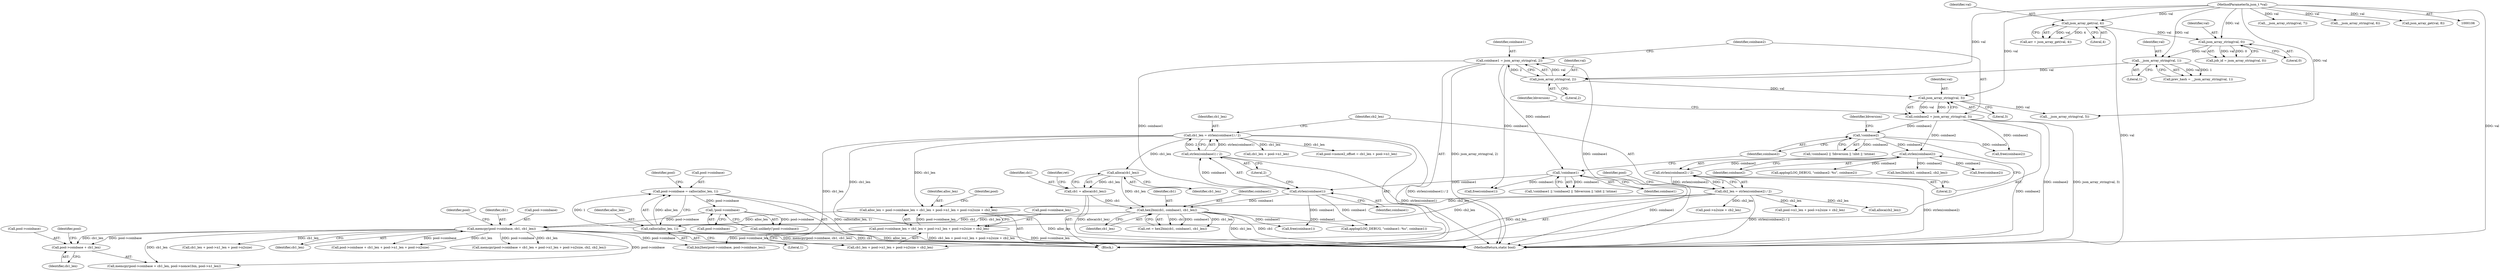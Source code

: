 digraph "0_cgminer_e1c5050734123973b99d181c45e74b2cbb00272e_1@pointer" {
"1000572" [label="(Call,pool->coinbase + cb1_len)"];
"1000565" [label="(Call,memcpy(pool->coinbase, cb1, cb1_len))"];
"1000558" [label="(Call,!pool->coinbase)"];
"1000549" [label="(Call,pool->coinbase = calloc(alloc_len, 1))"];
"1000553" [label="(Call,calloc(alloc_len, 1))"];
"1000295" [label="(Call,alloc_len = pool->coinbase_len = cb1_len + pool->n1_len + pool->n2size + cb2_len)"];
"1000297" [label="(Call,pool->coinbase_len = cb1_len + pool->n1_len + pool->n2size + cb2_len)"];
"1000255" [label="(Call,cb1_len = strlen(coinbase1) / 2)"];
"1000257" [label="(Call,strlen(coinbase1) / 2)"];
"1000258" [label="(Call,strlen(coinbase1))"];
"1000203" [label="(Call,!coinbase1)"];
"1000164" [label="(Call,coinbase1 = json_array_string(val, 2))"];
"1000166" [label="(Call,json_array_string(val, 2))"];
"1000161" [label="(Call,__json_array_string(val, 1))"];
"1000156" [label="(Call,json_array_string(val, 0))"];
"1000139" [label="(Call,json_array_get(val, 4))"];
"1000108" [label="(MethodParameterIn,json_t *val)"];
"1000261" [label="(Call,cb2_len = strlen(coinbase2) / 2)"];
"1000263" [label="(Call,strlen(coinbase2) / 2)"];
"1000264" [label="(Call,strlen(coinbase2))"];
"1000206" [label="(Call,!coinbase2)"];
"1000169" [label="(Call,coinbase2 = json_array_string(val, 3))"];
"1000171" [label="(Call,json_array_string(val, 3))"];
"1000510" [label="(Call,hex2bin(cb1, coinbase1, cb1_len))"];
"1000504" [label="(Call,cb1 = alloca(cb1_len))"];
"1000506" [label="(Call,alloca(cb1_len))"];
"1000572" [label="(Call,pool->coinbase + cb1_len)"];
"1000509" [label="(Identifier,ret)"];
"1000258" [label="(Call,strlen(coinbase1))"];
"1000314" [label="(Identifier,pool)"];
"1000186" [label="(Call,__json_array_string(val, 7))"];
"1000257" [label="(Call,strlen(coinbase1) / 2)"];
"1000137" [label="(Call,arr = json_array_get(val, 4))"];
"1000301" [label="(Call,cb1_len + pool->n1_len + pool->n2size + cb2_len)"];
"1000141" [label="(Literal,4)"];
"1000505" [label="(Identifier,cb1)"];
"1000181" [label="(Call,__json_array_string(val, 6))"];
"1000210" [label="(Identifier,bbversion)"];
"1000156" [label="(Call,json_array_string(val, 0))"];
"1000511" [label="(Identifier,cb1)"];
"1000573" [label="(Call,pool->coinbase)"];
"1000162" [label="(Identifier,val)"];
"1000265" [label="(Identifier,coinbase2)"];
"1000578" [label="(Identifier,pool)"];
"1000154" [label="(Call,job_id = json_array_string(val, 0))"];
"1000571" [label="(Call,memcpy(pool->coinbase + cb1_len, pool->nonce1bin, pool->n1_len))"];
"1000176" [label="(Call,__json_array_string(val, 5))"];
"1000510" [label="(Call,hex2bin(cb1, coinbase1, cb1_len))"];
"1000170" [label="(Identifier,coinbase2)"];
"1000227" [label="(Call,free(coinbase2))"];
"1000685" [label="(MethodReturn,static bool)"];
"1000512" [label="(Identifier,coinbase1)"];
"1000297" [label="(Call,pool->coinbase_len = cb1_len + pool->n1_len + pool->n2size + cb2_len)"];
"1000256" [label="(Identifier,cb1_len)"];
"1000167" [label="(Identifier,val)"];
"1000513" [label="(Identifier,cb1_len)"];
"1000206" [label="(Call,!coinbase2)"];
"1000205" [label="(Call,!coinbase2 || !bbversion || !nbit || !ntime)"];
"1000109" [label="(Block,)"];
"1000171" [label="(Call,json_array_string(val, 3))"];
"1000605" [label="(Call,bin2hex(pool->coinbase, pool->coinbase_len))"];
"1000161" [label="(Call,__json_array_string(val, 1))"];
"1000164" [label="(Call,coinbase1 = json_array_string(val, 2))"];
"1000169" [label="(Call,coinbase2 = json_array_string(val, 3))"];
"1000264" [label="(Call,strlen(coinbase2))"];
"1000557" [label="(Call,unlikely(!pool->coinbase))"];
"1000588" [label="(Call,cb1_len + pool->n1_len + pool->n2size)"];
"1000168" [label="(Literal,2)"];
"1000263" [label="(Call,strlen(coinbase2) / 2)"];
"1000642" [label="(Call,applog(LOG_DEBUG, \"coinbase2: %s\", coinbase2))"];
"1000192" [label="(Call,json_array_get(val, 8))"];
"1000260" [label="(Literal,2)"];
"1000558" [label="(Call,!pool->coinbase)"];
"1000296" [label="(Identifier,alloc_len)"];
"1000175" [label="(Identifier,bbversion)"];
"1000157" [label="(Identifier,val)"];
"1000553" [label="(Call,calloc(alloc_len, 1))"];
"1000303" [label="(Call,pool->n1_len + pool->n2size + cb2_len)"];
"1000204" [label="(Identifier,coinbase1)"];
"1000529" [label="(Call,hex2bin(cb2, coinbase2, cb2_len))"];
"1000574" [label="(Identifier,pool)"];
"1000108" [label="(MethodParameterIn,json_t *val)"];
"1000554" [label="(Identifier,alloc_len)"];
"1000560" [label="(Identifier,pool)"];
"1000549" [label="(Call,pool->coinbase = calloc(alloc_len, 1))"];
"1000665" [label="(Call,free(coinbase1))"];
"1000269" [label="(Identifier,pool)"];
"1000507" [label="(Identifier,cb1_len)"];
"1000525" [label="(Call,alloca(cb2_len))"];
"1000259" [label="(Identifier,coinbase1)"];
"1000158" [label="(Literal,0)"];
"1000262" [label="(Identifier,cb2_len)"];
"1000569" [label="(Identifier,cb1)"];
"1000667" [label="(Call,free(coinbase2))"];
"1000139" [label="(Call,json_array_get(val, 4))"];
"1000166" [label="(Call,json_array_string(val, 2))"];
"1000307" [label="(Call,pool->n2size + cb2_len)"];
"1000559" [label="(Call,pool->coinbase)"];
"1000316" [label="(Call,cb1_len + pool->n1_len)"];
"1000570" [label="(Identifier,cb1_len)"];
"1000576" [label="(Identifier,cb1_len)"];
"1000584" [label="(Call,pool->coinbase + cb1_len + pool->n1_len + pool->n2size)"];
"1000223" [label="(Call,free(coinbase1))"];
"1000565" [label="(Call,memcpy(pool->coinbase, cb1, cb1_len))"];
"1000295" [label="(Call,alloc_len = pool->coinbase_len = cb1_len + pool->n1_len + pool->n2size + cb2_len)"];
"1000140" [label="(Identifier,val)"];
"1000165" [label="(Identifier,coinbase1)"];
"1000504" [label="(Call,cb1 = alloca(cb1_len))"];
"1000203" [label="(Call,!coinbase1)"];
"1000298" [label="(Call,pool->coinbase_len)"];
"1000312" [label="(Call,pool->nonce2_offset = cb1_len + pool->n1_len)"];
"1000266" [label="(Literal,2)"];
"1000638" [label="(Call,applog(LOG_DEBUG, \"coinbase1: %s\", coinbase1))"];
"1000207" [label="(Identifier,coinbase2)"];
"1000159" [label="(Call,prev_hash = __json_array_string(val, 1))"];
"1000508" [label="(Call,ret = hex2bin(cb1, coinbase1, cb1_len))"];
"1000506" [label="(Call,alloca(cb1_len))"];
"1000255" [label="(Call,cb1_len = strlen(coinbase1) / 2)"];
"1000163" [label="(Literal,1)"];
"1000202" [label="(Call,!coinbase1 || !coinbase2 || !bbversion || !nbit || !ntime)"];
"1000550" [label="(Call,pool->coinbase)"];
"1000261" [label="(Call,cb2_len = strlen(coinbase2) / 2)"];
"1000173" [label="(Literal,3)"];
"1000566" [label="(Call,pool->coinbase)"];
"1000172" [label="(Identifier,val)"];
"1000583" [label="(Call,memcpy(pool->coinbase + cb1_len + pool->n1_len + pool->n2size, cb2, cb2_len))"];
"1000555" [label="(Literal,1)"];
"1000572" -> "1000571"  [label="AST: "];
"1000572" -> "1000576"  [label="CFG: "];
"1000573" -> "1000572"  [label="AST: "];
"1000576" -> "1000572"  [label="AST: "];
"1000578" -> "1000572"  [label="CFG: "];
"1000565" -> "1000572"  [label="DDG: pool->coinbase"];
"1000565" -> "1000572"  [label="DDG: cb1_len"];
"1000565" -> "1000109"  [label="AST: "];
"1000565" -> "1000570"  [label="CFG: "];
"1000566" -> "1000565"  [label="AST: "];
"1000569" -> "1000565"  [label="AST: "];
"1000570" -> "1000565"  [label="AST: "];
"1000574" -> "1000565"  [label="CFG: "];
"1000565" -> "1000685"  [label="DDG: cb1"];
"1000565" -> "1000685"  [label="DDG: memcpy(pool->coinbase, cb1, cb1_len)"];
"1000558" -> "1000565"  [label="DDG: pool->coinbase"];
"1000510" -> "1000565"  [label="DDG: cb1"];
"1000510" -> "1000565"  [label="DDG: cb1_len"];
"1000565" -> "1000571"  [label="DDG: pool->coinbase"];
"1000565" -> "1000571"  [label="DDG: cb1_len"];
"1000565" -> "1000583"  [label="DDG: pool->coinbase"];
"1000565" -> "1000583"  [label="DDG: cb1_len"];
"1000565" -> "1000584"  [label="DDG: pool->coinbase"];
"1000565" -> "1000584"  [label="DDG: cb1_len"];
"1000565" -> "1000588"  [label="DDG: cb1_len"];
"1000565" -> "1000605"  [label="DDG: pool->coinbase"];
"1000558" -> "1000557"  [label="AST: "];
"1000558" -> "1000559"  [label="CFG: "];
"1000559" -> "1000558"  [label="AST: "];
"1000557" -> "1000558"  [label="CFG: "];
"1000558" -> "1000557"  [label="DDG: pool->coinbase"];
"1000549" -> "1000558"  [label="DDG: pool->coinbase"];
"1000549" -> "1000109"  [label="AST: "];
"1000549" -> "1000553"  [label="CFG: "];
"1000550" -> "1000549"  [label="AST: "];
"1000553" -> "1000549"  [label="AST: "];
"1000560" -> "1000549"  [label="CFG: "];
"1000549" -> "1000685"  [label="DDG: calloc(alloc_len, 1)"];
"1000553" -> "1000549"  [label="DDG: alloc_len"];
"1000553" -> "1000549"  [label="DDG: 1"];
"1000553" -> "1000555"  [label="CFG: "];
"1000554" -> "1000553"  [label="AST: "];
"1000555" -> "1000553"  [label="AST: "];
"1000553" -> "1000685"  [label="DDG: alloc_len"];
"1000295" -> "1000553"  [label="DDG: alloc_len"];
"1000295" -> "1000109"  [label="AST: "];
"1000295" -> "1000297"  [label="CFG: "];
"1000296" -> "1000295"  [label="AST: "];
"1000297" -> "1000295"  [label="AST: "];
"1000314" -> "1000295"  [label="CFG: "];
"1000295" -> "1000685"  [label="DDG: alloc_len"];
"1000297" -> "1000295"  [label="DDG: pool->coinbase_len"];
"1000255" -> "1000295"  [label="DDG: cb1_len"];
"1000261" -> "1000295"  [label="DDG: cb2_len"];
"1000297" -> "1000301"  [label="CFG: "];
"1000298" -> "1000297"  [label="AST: "];
"1000301" -> "1000297"  [label="AST: "];
"1000297" -> "1000685"  [label="DDG: pool->coinbase_len"];
"1000297" -> "1000685"  [label="DDG: cb1_len + pool->n1_len + pool->n2size + cb2_len"];
"1000255" -> "1000297"  [label="DDG: cb1_len"];
"1000261" -> "1000297"  [label="DDG: cb2_len"];
"1000297" -> "1000605"  [label="DDG: pool->coinbase_len"];
"1000255" -> "1000109"  [label="AST: "];
"1000255" -> "1000257"  [label="CFG: "];
"1000256" -> "1000255"  [label="AST: "];
"1000257" -> "1000255"  [label="AST: "];
"1000262" -> "1000255"  [label="CFG: "];
"1000255" -> "1000685"  [label="DDG: strlen(coinbase1) / 2"];
"1000257" -> "1000255"  [label="DDG: strlen(coinbase1)"];
"1000257" -> "1000255"  [label="DDG: 2"];
"1000255" -> "1000301"  [label="DDG: cb1_len"];
"1000255" -> "1000312"  [label="DDG: cb1_len"];
"1000255" -> "1000316"  [label="DDG: cb1_len"];
"1000255" -> "1000506"  [label="DDG: cb1_len"];
"1000257" -> "1000260"  [label="CFG: "];
"1000258" -> "1000257"  [label="AST: "];
"1000260" -> "1000257"  [label="AST: "];
"1000257" -> "1000685"  [label="DDG: strlen(coinbase1)"];
"1000258" -> "1000257"  [label="DDG: coinbase1"];
"1000258" -> "1000259"  [label="CFG: "];
"1000259" -> "1000258"  [label="AST: "];
"1000260" -> "1000258"  [label="CFG: "];
"1000203" -> "1000258"  [label="DDG: coinbase1"];
"1000164" -> "1000258"  [label="DDG: coinbase1"];
"1000258" -> "1000510"  [label="DDG: coinbase1"];
"1000258" -> "1000638"  [label="DDG: coinbase1"];
"1000258" -> "1000665"  [label="DDG: coinbase1"];
"1000203" -> "1000202"  [label="AST: "];
"1000203" -> "1000204"  [label="CFG: "];
"1000204" -> "1000203"  [label="AST: "];
"1000207" -> "1000203"  [label="CFG: "];
"1000202" -> "1000203"  [label="CFG: "];
"1000203" -> "1000685"  [label="DDG: coinbase1"];
"1000203" -> "1000202"  [label="DDG: coinbase1"];
"1000164" -> "1000203"  [label="DDG: coinbase1"];
"1000203" -> "1000223"  [label="DDG: coinbase1"];
"1000164" -> "1000109"  [label="AST: "];
"1000164" -> "1000166"  [label="CFG: "];
"1000165" -> "1000164"  [label="AST: "];
"1000166" -> "1000164"  [label="AST: "];
"1000170" -> "1000164"  [label="CFG: "];
"1000164" -> "1000685"  [label="DDG: json_array_string(val, 2)"];
"1000164" -> "1000685"  [label="DDG: coinbase1"];
"1000166" -> "1000164"  [label="DDG: val"];
"1000166" -> "1000164"  [label="DDG: 2"];
"1000164" -> "1000223"  [label="DDG: coinbase1"];
"1000166" -> "1000168"  [label="CFG: "];
"1000167" -> "1000166"  [label="AST: "];
"1000168" -> "1000166"  [label="AST: "];
"1000161" -> "1000166"  [label="DDG: val"];
"1000108" -> "1000166"  [label="DDG: val"];
"1000166" -> "1000171"  [label="DDG: val"];
"1000161" -> "1000159"  [label="AST: "];
"1000161" -> "1000163"  [label="CFG: "];
"1000162" -> "1000161"  [label="AST: "];
"1000163" -> "1000161"  [label="AST: "];
"1000159" -> "1000161"  [label="CFG: "];
"1000161" -> "1000159"  [label="DDG: val"];
"1000161" -> "1000159"  [label="DDG: 1"];
"1000156" -> "1000161"  [label="DDG: val"];
"1000108" -> "1000161"  [label="DDG: val"];
"1000156" -> "1000154"  [label="AST: "];
"1000156" -> "1000158"  [label="CFG: "];
"1000157" -> "1000156"  [label="AST: "];
"1000158" -> "1000156"  [label="AST: "];
"1000154" -> "1000156"  [label="CFG: "];
"1000156" -> "1000154"  [label="DDG: val"];
"1000156" -> "1000154"  [label="DDG: 0"];
"1000139" -> "1000156"  [label="DDG: val"];
"1000108" -> "1000156"  [label="DDG: val"];
"1000139" -> "1000137"  [label="AST: "];
"1000139" -> "1000141"  [label="CFG: "];
"1000140" -> "1000139"  [label="AST: "];
"1000141" -> "1000139"  [label="AST: "];
"1000137" -> "1000139"  [label="CFG: "];
"1000139" -> "1000685"  [label="DDG: val"];
"1000139" -> "1000137"  [label="DDG: val"];
"1000139" -> "1000137"  [label="DDG: 4"];
"1000108" -> "1000139"  [label="DDG: val"];
"1000108" -> "1000106"  [label="AST: "];
"1000108" -> "1000685"  [label="DDG: val"];
"1000108" -> "1000171"  [label="DDG: val"];
"1000108" -> "1000176"  [label="DDG: val"];
"1000108" -> "1000181"  [label="DDG: val"];
"1000108" -> "1000186"  [label="DDG: val"];
"1000108" -> "1000192"  [label="DDG: val"];
"1000261" -> "1000109"  [label="AST: "];
"1000261" -> "1000263"  [label="CFG: "];
"1000262" -> "1000261"  [label="AST: "];
"1000263" -> "1000261"  [label="AST: "];
"1000269" -> "1000261"  [label="CFG: "];
"1000261" -> "1000685"  [label="DDG: strlen(coinbase2) / 2"];
"1000263" -> "1000261"  [label="DDG: strlen(coinbase2)"];
"1000263" -> "1000261"  [label="DDG: 2"];
"1000261" -> "1000301"  [label="DDG: cb2_len"];
"1000261" -> "1000303"  [label="DDG: cb2_len"];
"1000261" -> "1000307"  [label="DDG: cb2_len"];
"1000261" -> "1000525"  [label="DDG: cb2_len"];
"1000263" -> "1000266"  [label="CFG: "];
"1000264" -> "1000263"  [label="AST: "];
"1000266" -> "1000263"  [label="AST: "];
"1000263" -> "1000685"  [label="DDG: strlen(coinbase2)"];
"1000264" -> "1000263"  [label="DDG: coinbase2"];
"1000264" -> "1000265"  [label="CFG: "];
"1000265" -> "1000264"  [label="AST: "];
"1000266" -> "1000264"  [label="CFG: "];
"1000206" -> "1000264"  [label="DDG: coinbase2"];
"1000169" -> "1000264"  [label="DDG: coinbase2"];
"1000264" -> "1000529"  [label="DDG: coinbase2"];
"1000264" -> "1000642"  [label="DDG: coinbase2"];
"1000264" -> "1000667"  [label="DDG: coinbase2"];
"1000206" -> "1000205"  [label="AST: "];
"1000206" -> "1000207"  [label="CFG: "];
"1000207" -> "1000206"  [label="AST: "];
"1000210" -> "1000206"  [label="CFG: "];
"1000205" -> "1000206"  [label="CFG: "];
"1000206" -> "1000685"  [label="DDG: coinbase2"];
"1000206" -> "1000205"  [label="DDG: coinbase2"];
"1000169" -> "1000206"  [label="DDG: coinbase2"];
"1000206" -> "1000227"  [label="DDG: coinbase2"];
"1000169" -> "1000109"  [label="AST: "];
"1000169" -> "1000171"  [label="CFG: "];
"1000170" -> "1000169"  [label="AST: "];
"1000171" -> "1000169"  [label="AST: "];
"1000175" -> "1000169"  [label="CFG: "];
"1000169" -> "1000685"  [label="DDG: json_array_string(val, 3)"];
"1000169" -> "1000685"  [label="DDG: coinbase2"];
"1000171" -> "1000169"  [label="DDG: val"];
"1000171" -> "1000169"  [label="DDG: 3"];
"1000169" -> "1000227"  [label="DDG: coinbase2"];
"1000171" -> "1000173"  [label="CFG: "];
"1000172" -> "1000171"  [label="AST: "];
"1000173" -> "1000171"  [label="AST: "];
"1000171" -> "1000176"  [label="DDG: val"];
"1000510" -> "1000508"  [label="AST: "];
"1000510" -> "1000513"  [label="CFG: "];
"1000511" -> "1000510"  [label="AST: "];
"1000512" -> "1000510"  [label="AST: "];
"1000513" -> "1000510"  [label="AST: "];
"1000508" -> "1000510"  [label="CFG: "];
"1000510" -> "1000685"  [label="DDG: cb1_len"];
"1000510" -> "1000685"  [label="DDG: cb1"];
"1000510" -> "1000508"  [label="DDG: cb1"];
"1000510" -> "1000508"  [label="DDG: coinbase1"];
"1000510" -> "1000508"  [label="DDG: cb1_len"];
"1000504" -> "1000510"  [label="DDG: cb1"];
"1000506" -> "1000510"  [label="DDG: cb1_len"];
"1000510" -> "1000638"  [label="DDG: coinbase1"];
"1000510" -> "1000665"  [label="DDG: coinbase1"];
"1000504" -> "1000109"  [label="AST: "];
"1000504" -> "1000506"  [label="CFG: "];
"1000505" -> "1000504"  [label="AST: "];
"1000506" -> "1000504"  [label="AST: "];
"1000509" -> "1000504"  [label="CFG: "];
"1000504" -> "1000685"  [label="DDG: alloca(cb1_len)"];
"1000506" -> "1000504"  [label="DDG: cb1_len"];
"1000506" -> "1000507"  [label="CFG: "];
"1000507" -> "1000506"  [label="AST: "];
}
